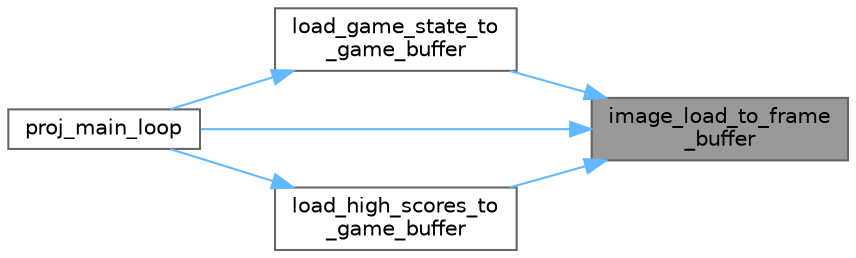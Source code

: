digraph "image_load_to_frame_buffer"
{
 // LATEX_PDF_SIZE
  bgcolor="transparent";
  edge [fontname=Helvetica,fontsize=10,labelfontname=Helvetica,labelfontsize=10];
  node [fontname=Helvetica,fontsize=10,shape=box,height=0.2,width=0.4];
  rankdir="RL";
  Node1 [id="Node000001",label="image_load_to_frame\l_buffer",height=0.2,width=0.4,color="gray40", fillcolor="grey60", style="filled", fontcolor="black",tooltip="Loads image struct to frame buffer."];
  Node1 -> Node2 [id="edge1_Node000001_Node000002",dir="back",color="steelblue1",style="solid",tooltip=" "];
  Node2 [id="Node000002",label="load_game_state_to\l_game_buffer",height=0.2,width=0.4,color="grey40", fillcolor="white", style="filled",URL="$game__state_8c.html#a964b6f534e78e2901dc7dc7939f57356",tooltip="Loads game state to the frame buffer."];
  Node2 -> Node3 [id="edge2_Node000002_Node000003",dir="back",color="steelblue1",style="solid",tooltip=" "];
  Node3 [id="Node000003",label="proj_main_loop",height=0.2,width=0.4,color="grey40", fillcolor="white", style="filled",URL="$main_8c.html#a2a16f651eccbd248e1ad3b3b924b143b",tooltip="Main loop of the game."];
  Node1 -> Node4 [id="edge3_Node000001_Node000004",dir="back",color="steelblue1",style="solid",tooltip=" "];
  Node4 [id="Node000004",label="load_high_scores_to\l_game_buffer",height=0.2,width=0.4,color="grey40", fillcolor="white", style="filled",URL="$game__state_8c.html#aa80e2dc7bf857262fe4aa6c89179eca0",tooltip="Loads the high scores to the game buffer."];
  Node4 -> Node3 [id="edge4_Node000004_Node000003",dir="back",color="steelblue1",style="solid",tooltip=" "];
  Node1 -> Node3 [id="edge5_Node000001_Node000003",dir="back",color="steelblue1",style="solid",tooltip=" "];
}
